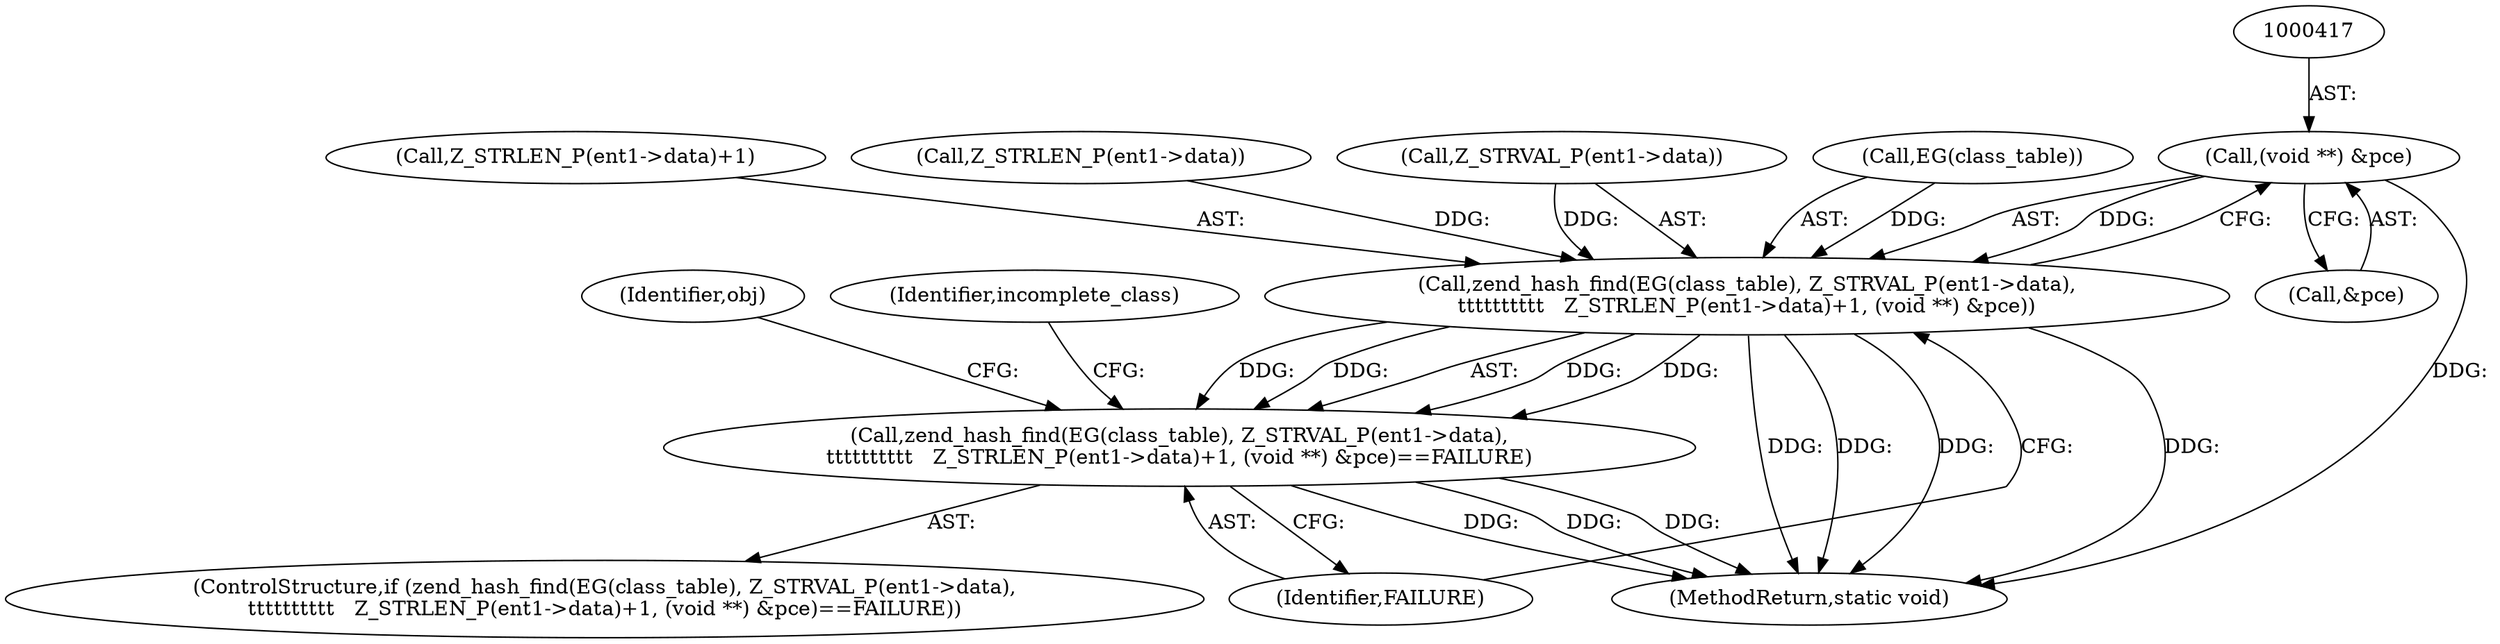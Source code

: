 digraph "0_php-src_a14fdb9746262549bbbb96abb87338bacd147e1b?w=1_0@pointer" {
"1000416" [label="(Call,(void **) &pce)"];
"1000403" [label="(Call,zend_hash_find(EG(class_table), Z_STRVAL_P(ent1->data),\n\t\t\t\t\t\t\t\t\t\t   Z_STRLEN_P(ent1->data)+1, (void **) &pce))"];
"1000402" [label="(Call,zend_hash_find(EG(class_table), Z_STRVAL_P(ent1->data),\n\t\t\t\t\t\t\t\t\t\t   Z_STRLEN_P(ent1->data)+1, (void **) &pce)==FAILURE)"];
"1000402" [label="(Call,zend_hash_find(EG(class_table), Z_STRVAL_P(ent1->data),\n\t\t\t\t\t\t\t\t\t\t   Z_STRLEN_P(ent1->data)+1, (void **) &pce)==FAILURE)"];
"1000403" [label="(Call,zend_hash_find(EG(class_table), Z_STRVAL_P(ent1->data),\n\t\t\t\t\t\t\t\t\t\t   Z_STRLEN_P(ent1->data)+1, (void **) &pce))"];
"1000418" [label="(Call,&pce)"];
"1000404" [label="(Call,EG(class_table))"];
"1000406" [label="(Call,Z_STRVAL_P(ent1->data))"];
"1000420" [label="(Identifier,FAILURE)"];
"1000430" [label="(Identifier,obj)"];
"1000410" [label="(Call,Z_STRLEN_P(ent1->data)+1)"];
"1000416" [label="(Call,(void **) &pce)"];
"1000586" [label="(MethodReturn,static void)"];
"1000401" [label="(ControlStructure,if (zend_hash_find(EG(class_table), Z_STRVAL_P(ent1->data),\n\t\t\t\t\t\t\t\t\t\t   Z_STRLEN_P(ent1->data)+1, (void **) &pce)==FAILURE))"];
"1000423" [label="(Identifier,incomplete_class)"];
"1000411" [label="(Call,Z_STRLEN_P(ent1->data))"];
"1000416" -> "1000403"  [label="AST: "];
"1000416" -> "1000418"  [label="CFG: "];
"1000417" -> "1000416"  [label="AST: "];
"1000418" -> "1000416"  [label="AST: "];
"1000403" -> "1000416"  [label="CFG: "];
"1000416" -> "1000586"  [label="DDG: "];
"1000416" -> "1000403"  [label="DDG: "];
"1000403" -> "1000402"  [label="AST: "];
"1000404" -> "1000403"  [label="AST: "];
"1000406" -> "1000403"  [label="AST: "];
"1000410" -> "1000403"  [label="AST: "];
"1000420" -> "1000403"  [label="CFG: "];
"1000403" -> "1000586"  [label="DDG: "];
"1000403" -> "1000586"  [label="DDG: "];
"1000403" -> "1000586"  [label="DDG: "];
"1000403" -> "1000586"  [label="DDG: "];
"1000403" -> "1000402"  [label="DDG: "];
"1000403" -> "1000402"  [label="DDG: "];
"1000403" -> "1000402"  [label="DDG: "];
"1000403" -> "1000402"  [label="DDG: "];
"1000404" -> "1000403"  [label="DDG: "];
"1000406" -> "1000403"  [label="DDG: "];
"1000411" -> "1000403"  [label="DDG: "];
"1000402" -> "1000401"  [label="AST: "];
"1000402" -> "1000420"  [label="CFG: "];
"1000420" -> "1000402"  [label="AST: "];
"1000423" -> "1000402"  [label="CFG: "];
"1000430" -> "1000402"  [label="CFG: "];
"1000402" -> "1000586"  [label="DDG: "];
"1000402" -> "1000586"  [label="DDG: "];
"1000402" -> "1000586"  [label="DDG: "];
}

